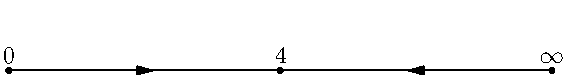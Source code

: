 size(10cm);

dot("$0$",(0,0),N);
dot("$4$",(4,0),N);
dot("$\infty$",(8,0),N);

draw((0,0)--(4,0),MidArrow);
draw((8,0)--(4,0),MidArrow);

dot((8,1),invisible);
